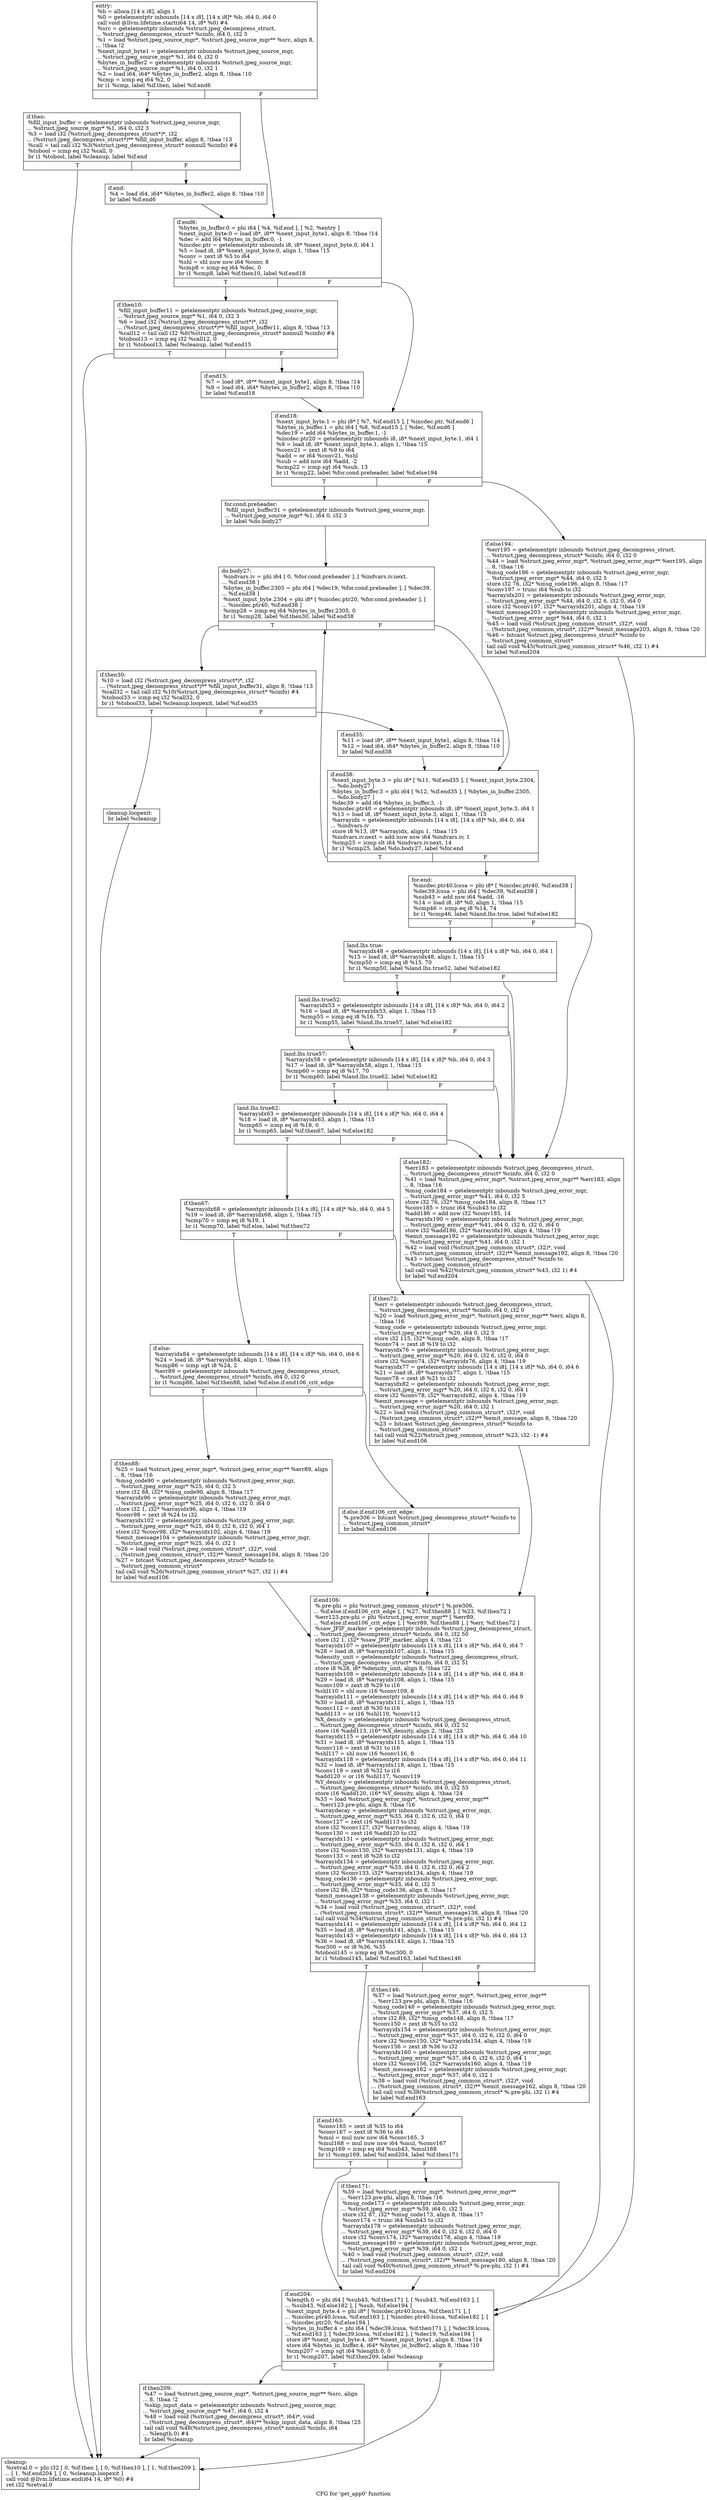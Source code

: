 digraph "CFG for 'get_app0' function" {
	label="CFG for 'get_app0' function";

	Node0x6991900 [shape=record,label="{entry:\l  %b = alloca [14 x i8], align 1\l  %0 = getelementptr inbounds [14 x i8], [14 x i8]* %b, i64 0, i64 0\l  call void @llvm.lifetime.start(i64 14, i8* %0) #4\l  %src = getelementptr inbounds %struct.jpeg_decompress_struct,\l... %struct.jpeg_decompress_struct* %cinfo, i64 0, i32 5\l  %1 = load %struct.jpeg_source_mgr*, %struct.jpeg_source_mgr** %src, align 8,\l... !tbaa !2\l  %next_input_byte1 = getelementptr inbounds %struct.jpeg_source_mgr,\l... %struct.jpeg_source_mgr* %1, i64 0, i32 0\l  %bytes_in_buffer2 = getelementptr inbounds %struct.jpeg_source_mgr,\l... %struct.jpeg_source_mgr* %1, i64 0, i32 1\l  %2 = load i64, i64* %bytes_in_buffer2, align 8, !tbaa !10\l  %cmp = icmp eq i64 %2, 0\l  br i1 %cmp, label %if.then, label %if.end6\l|{<s0>T|<s1>F}}"];
	Node0x6991900:s0 -> Node0x6991f50;
	Node0x6991900:s1 -> Node0x6992000;
	Node0x6991f50 [shape=record,label="{if.then:                                          \l  %fill_input_buffer = getelementptr inbounds %struct.jpeg_source_mgr,\l... %struct.jpeg_source_mgr* %1, i64 0, i32 3\l  %3 = load i32 (%struct.jpeg_decompress_struct*)*, i32\l... (%struct.jpeg_decompress_struct*)** %fill_input_buffer, align 8, !tbaa !13\l  %call = tail call i32 %3(%struct.jpeg_decompress_struct* nonnull %cinfo) #4\l  %tobool = icmp eq i32 %call, 0\l  br i1 %tobool, label %cleanup, label %if.end\l|{<s0>T|<s1>F}}"];
	Node0x6991f50:s0 -> Node0x6992420;
	Node0x6991f50:s1 -> Node0x6991880;
	Node0x6991880 [shape=record,label="{if.end:                                           \l  %4 = load i64, i64* %bytes_in_buffer2, align 8, !tbaa !10\l  br label %if.end6\l}"];
	Node0x6991880 -> Node0x6992000;
	Node0x6992000 [shape=record,label="{if.end6:                                          \l  %bytes_in_buffer.0 = phi i64 [ %4, %if.end ], [ %2, %entry ]\l  %next_input_byte.0 = load i8*, i8** %next_input_byte1, align 8, !tbaa !14\l  %dec = add i64 %bytes_in_buffer.0, -1\l  %incdec.ptr = getelementptr inbounds i8, i8* %next_input_byte.0, i64 1\l  %5 = load i8, i8* %next_input_byte.0, align 1, !tbaa !15\l  %conv = zext i8 %5 to i64\l  %shl = shl nuw nsw i64 %conv, 8\l  %cmp8 = icmp eq i64 %dec, 0\l  br i1 %cmp8, label %if.then10, label %if.end18\l|{<s0>T|<s1>F}}"];
	Node0x6992000:s0 -> Node0x6992c30;
	Node0x6992000:s1 -> Node0x6992ce0;
	Node0x6992c30 [shape=record,label="{if.then10:                                        \l  %fill_input_buffer11 = getelementptr inbounds %struct.jpeg_source_mgr,\l... %struct.jpeg_source_mgr* %1, i64 0, i32 3\l  %6 = load i32 (%struct.jpeg_decompress_struct*)*, i32\l... (%struct.jpeg_decompress_struct*)** %fill_input_buffer11, align 8, !tbaa !13\l  %call12 = tail call i32 %6(%struct.jpeg_decompress_struct* nonnull %cinfo) #4\l  %tobool13 = icmp eq i32 %call12, 0\l  br i1 %tobool13, label %cleanup, label %if.end15\l|{<s0>T|<s1>F}}"];
	Node0x6992c30:s0 -> Node0x6992420;
	Node0x6992c30:s1 -> Node0x6992510;
	Node0x6992510 [shape=record,label="{if.end15:                                         \l  %7 = load i8*, i8** %next_input_byte1, align 8, !tbaa !14\l  %8 = load i64, i64* %bytes_in_buffer2, align 8, !tbaa !10\l  br label %if.end18\l}"];
	Node0x6992510 -> Node0x6992ce0;
	Node0x6992ce0 [shape=record,label="{if.end18:                                         \l  %next_input_byte.1 = phi i8* [ %7, %if.end15 ], [ %incdec.ptr, %if.end6 ]\l  %bytes_in_buffer.1 = phi i64 [ %8, %if.end15 ], [ %dec, %if.end6 ]\l  %dec19 = add i64 %bytes_in_buffer.1, -1\l  %incdec.ptr20 = getelementptr inbounds i8, i8* %next_input_byte.1, i64 1\l  %9 = load i8, i8* %next_input_byte.1, align 1, !tbaa !15\l  %conv21 = zext i8 %9 to i64\l  %add = or i64 %conv21, %shl\l  %sub = add nsw i64 %add, -2\l  %cmp22 = icmp sgt i64 %sub, 13\l  br i1 %cmp22, label %for.cond.preheader, label %if.else194\l|{<s0>T|<s1>F}}"];
	Node0x6992ce0:s0 -> Node0x6993aa0;
	Node0x6992ce0:s1 -> Node0x6993ba0;
	Node0x6993aa0 [shape=record,label="{for.cond.preheader:                               \l  %fill_input_buffer31 = getelementptr inbounds %struct.jpeg_source_mgr,\l... %struct.jpeg_source_mgr* %1, i64 0, i32 3\l  br label %do.body27\l}"];
	Node0x6993aa0 -> Node0x6993de0;
	Node0x6993de0 [shape=record,label="{do.body27:                                        \l  %indvars.iv = phi i64 [ 0, %for.cond.preheader ], [ %indvars.iv.next,\l... %if.end38 ]\l  %bytes_in_buffer.2305 = phi i64 [ %dec19, %for.cond.preheader ], [ %dec39,\l... %if.end38 ]\l  %next_input_byte.2304 = phi i8* [ %incdec.ptr20, %for.cond.preheader ], [\l... %incdec.ptr40, %if.end38 ]\l  %cmp28 = icmp eq i64 %bytes_in_buffer.2305, 0\l  br i1 %cmp28, label %if.then30, label %if.end38\l|{<s0>T|<s1>F}}"];
	Node0x6993de0:s0 -> Node0x69944c0;
	Node0x6993de0:s1 -> Node0x6993f00;
	Node0x69944c0 [shape=record,label="{if.then30:                                        \l  %10 = load i32 (%struct.jpeg_decompress_struct*)*, i32\l... (%struct.jpeg_decompress_struct*)** %fill_input_buffer31, align 8, !tbaa !13\l  %call32 = tail call i32 %10(%struct.jpeg_decompress_struct* %cinfo) #4\l  %tobool33 = icmp eq i32 %call32, 0\l  br i1 %tobool33, label %cleanup.loopexit, label %if.end35\l|{<s0>T|<s1>F}}"];
	Node0x69944c0:s0 -> Node0x69947d0;
	Node0x69944c0:s1 -> Node0x69948d0;
	Node0x69948d0 [shape=record,label="{if.end35:                                         \l  %11 = load i8*, i8** %next_input_byte1, align 8, !tbaa !14\l  %12 = load i64, i64* %bytes_in_buffer2, align 8, !tbaa !10\l  br label %if.end38\l}"];
	Node0x69948d0 -> Node0x6993f00;
	Node0x6993f00 [shape=record,label="{if.end38:                                         \l  %next_input_byte.3 = phi i8* [ %11, %if.end35 ], [ %next_input_byte.2304,\l... %do.body27 ]\l  %bytes_in_buffer.3 = phi i64 [ %12, %if.end35 ], [ %bytes_in_buffer.2305,\l... %do.body27 ]\l  %dec39 = add i64 %bytes_in_buffer.3, -1\l  %incdec.ptr40 = getelementptr inbounds i8, i8* %next_input_byte.3, i64 1\l  %13 = load i8, i8* %next_input_byte.3, align 1, !tbaa !15\l  %arrayidx = getelementptr inbounds [14 x i8], [14 x i8]* %b, i64 0, i64\l... %indvars.iv\l  store i8 %13, i8* %arrayidx, align 1, !tbaa !15\l  %indvars.iv.next = add nuw nsw i64 %indvars.iv, 1\l  %cmp25 = icmp slt i64 %indvars.iv.next, 14\l  br i1 %cmp25, label %do.body27, label %for.end\l|{<s0>T|<s1>F}}"];
	Node0x6993f00:s0 -> Node0x6993de0;
	Node0x6993f00:s1 -> Node0x69561b0;
	Node0x69561b0 [shape=record,label="{for.end:                                          \l  %incdec.ptr40.lcssa = phi i8* [ %incdec.ptr40, %if.end38 ]\l  %dec39.lcssa = phi i64 [ %dec39, %if.end38 ]\l  %sub43 = add nsw i64 %add, -16\l  %14 = load i8, i8* %0, align 1, !tbaa !15\l  %cmp46 = icmp eq i8 %14, 74\l  br i1 %cmp46, label %land.lhs.true, label %if.else182\l|{<s0>T|<s1>F}}"];
	Node0x69561b0:s0 -> Node0x6956570;
	Node0x69561b0:s1 -> Node0x6956650;
	Node0x6956570 [shape=record,label="{land.lhs.true:                                    \l  %arrayidx48 = getelementptr inbounds [14 x i8], [14 x i8]* %b, i64 0, i64 1\l  %15 = load i8, i8* %arrayidx48, align 1, !tbaa !15\l  %cmp50 = icmp eq i8 %15, 70\l  br i1 %cmp50, label %land.lhs.true52, label %if.else182\l|{<s0>T|<s1>F}}"];
	Node0x6956570:s0 -> Node0x6956940;
	Node0x6956570:s1 -> Node0x6956650;
	Node0x6956940 [shape=record,label="{land.lhs.true52:                                  \l  %arrayidx53 = getelementptr inbounds [14 x i8], [14 x i8]* %b, i64 0, i64 2\l  %16 = load i8, i8* %arrayidx53, align 1, !tbaa !15\l  %cmp55 = icmp eq i8 %16, 73\l  br i1 %cmp55, label %land.lhs.true57, label %if.else182\l|{<s0>T|<s1>F}}"];
	Node0x6956940:s0 -> Node0x69934c0;
	Node0x6956940:s1 -> Node0x6956650;
	Node0x69934c0 [shape=record,label="{land.lhs.true57:                                  \l  %arrayidx58 = getelementptr inbounds [14 x i8], [14 x i8]* %b, i64 0, i64 3\l  %17 = load i8, i8* %arrayidx58, align 1, !tbaa !15\l  %cmp60 = icmp eq i8 %17, 70\l  br i1 %cmp60, label %land.lhs.true62, label %if.else182\l|{<s0>T|<s1>F}}"];
	Node0x69934c0:s0 -> Node0x6996c50;
	Node0x69934c0:s1 -> Node0x6956650;
	Node0x6996c50 [shape=record,label="{land.lhs.true62:                                  \l  %arrayidx63 = getelementptr inbounds [14 x i8], [14 x i8]* %b, i64 0, i64 4\l  %18 = load i8, i8* %arrayidx63, align 1, !tbaa !15\l  %cmp65 = icmp eq i8 %18, 0\l  br i1 %cmp65, label %if.then67, label %if.else182\l|{<s0>T|<s1>F}}"];
	Node0x6996c50:s0 -> Node0x6996f30;
	Node0x6996c50:s1 -> Node0x6956650;
	Node0x6996f30 [shape=record,label="{if.then67:                                        \l  %arrayidx68 = getelementptr inbounds [14 x i8], [14 x i8]* %b, i64 0, i64 5\l  %19 = load i8, i8* %arrayidx68, align 1, !tbaa !15\l  %cmp70 = icmp eq i8 %19, 1\l  br i1 %cmp70, label %if.else, label %if.then72\l|{<s0>T|<s1>F}}"];
	Node0x6996f30:s0 -> Node0x6997210;
	Node0x6996f30:s1 -> Node0x69972e0;
	Node0x69972e0 [shape=record,label="{if.then72:                                        \l  %err = getelementptr inbounds %struct.jpeg_decompress_struct,\l... %struct.jpeg_decompress_struct* %cinfo, i64 0, i32 0\l  %20 = load %struct.jpeg_error_mgr*, %struct.jpeg_error_mgr** %err, align 8,\l... !tbaa !16\l  %msg_code = getelementptr inbounds %struct.jpeg_error_mgr,\l... %struct.jpeg_error_mgr* %20, i64 0, i32 5\l  store i32 115, i32* %msg_code, align 8, !tbaa !17\l  %conv74 = zext i8 %19 to i32\l  %arrayidx76 = getelementptr inbounds %struct.jpeg_error_mgr,\l... %struct.jpeg_error_mgr* %20, i64 0, i32 6, i32 0, i64 0\l  store i32 %conv74, i32* %arrayidx76, align 4, !tbaa !19\l  %arrayidx77 = getelementptr inbounds [14 x i8], [14 x i8]* %b, i64 0, i64 6\l  %21 = load i8, i8* %arrayidx77, align 1, !tbaa !15\l  %conv78 = zext i8 %21 to i32\l  %arrayidx82 = getelementptr inbounds %struct.jpeg_error_mgr,\l... %struct.jpeg_error_mgr* %20, i64 0, i32 6, i32 0, i64 1\l  store i32 %conv78, i32* %arrayidx82, align 4, !tbaa !19\l  %emit_message = getelementptr inbounds %struct.jpeg_error_mgr,\l... %struct.jpeg_error_mgr* %20, i64 0, i32 1\l  %22 = load void (%struct.jpeg_common_struct*, i32)*, void\l... (%struct.jpeg_common_struct*, i32)** %emit_message, align 8, !tbaa !20\l  %23 = bitcast %struct.jpeg_decompress_struct* %cinfo to\l... %struct.jpeg_common_struct*\l  tail call void %22(%struct.jpeg_common_struct* %23, i32 -1) #4\l  br label %if.end106\l}"];
	Node0x69972e0 -> Node0x6997eb0;
	Node0x6997210 [shape=record,label="{if.else:                                          \l  %arrayidx84 = getelementptr inbounds [14 x i8], [14 x i8]* %b, i64 0, i64 6\l  %24 = load i8, i8* %arrayidx84, align 1, !tbaa !15\l  %cmp86 = icmp ugt i8 %24, 2\l  %err89 = getelementptr inbounds %struct.jpeg_decompress_struct,\l... %struct.jpeg_decompress_struct* %cinfo, i64 0, i32 0\l  br i1 %cmp86, label %if.then88, label %if.else.if.end106_crit_edge\l|{<s0>T|<s1>F}}"];
	Node0x6997210:s0 -> Node0x6998220;
	Node0x6997210:s1 -> Node0x6998330;
	Node0x6998330 [shape=record,label="{if.else.if.end106_crit_edge:                      \l  %.pre306 = bitcast %struct.jpeg_decompress_struct* %cinfo to\l... %struct.jpeg_common_struct*\l  br label %if.end106\l}"];
	Node0x6998330 -> Node0x6997eb0;
	Node0x6998220 [shape=record,label="{if.then88:                                        \l  %25 = load %struct.jpeg_error_mgr*, %struct.jpeg_error_mgr** %err89, align\l... 8, !tbaa !16\l  %msg_code90 = getelementptr inbounds %struct.jpeg_error_mgr,\l... %struct.jpeg_error_mgr* %25, i64 0, i32 5\l  store i32 88, i32* %msg_code90, align 8, !tbaa !17\l  %arrayidx96 = getelementptr inbounds %struct.jpeg_error_mgr,\l... %struct.jpeg_error_mgr* %25, i64 0, i32 6, i32 0, i64 0\l  store i32 1, i32* %arrayidx96, align 4, !tbaa !19\l  %conv98 = zext i8 %24 to i32\l  %arrayidx102 = getelementptr inbounds %struct.jpeg_error_mgr,\l... %struct.jpeg_error_mgr* %25, i64 0, i32 6, i32 0, i64 1\l  store i32 %conv98, i32* %arrayidx102, align 4, !tbaa !19\l  %emit_message104 = getelementptr inbounds %struct.jpeg_error_mgr,\l... %struct.jpeg_error_mgr* %25, i64 0, i32 1\l  %26 = load void (%struct.jpeg_common_struct*, i32)*, void\l... (%struct.jpeg_common_struct*, i32)** %emit_message104, align 8, !tbaa !20\l  %27 = bitcast %struct.jpeg_decompress_struct* %cinfo to\l... %struct.jpeg_common_struct*\l  tail call void %26(%struct.jpeg_common_struct* %27, i32 1) #4\l  br label %if.end106\l}"];
	Node0x6998220 -> Node0x6997eb0;
	Node0x6997eb0 [shape=record,label="{if.end106:                                        \l  %.pre-phi = phi %struct.jpeg_common_struct* [ %.pre306,\l... %if.else.if.end106_crit_edge ], [ %27, %if.then88 ], [ %23, %if.then72 ]\l  %err123.pre-phi = phi %struct.jpeg_error_mgr** [ %err89,\l... %if.else.if.end106_crit_edge ], [ %err89, %if.then88 ], [ %err, %if.then72 ]\l  %saw_JFIF_marker = getelementptr inbounds %struct.jpeg_decompress_struct,\l... %struct.jpeg_decompress_struct* %cinfo, i64 0, i32 50\l  store i32 1, i32* %saw_JFIF_marker, align 4, !tbaa !21\l  %arrayidx107 = getelementptr inbounds [14 x i8], [14 x i8]* %b, i64 0, i64 7\l  %28 = load i8, i8* %arrayidx107, align 1, !tbaa !15\l  %density_unit = getelementptr inbounds %struct.jpeg_decompress_struct,\l... %struct.jpeg_decompress_struct* %cinfo, i64 0, i32 51\l  store i8 %28, i8* %density_unit, align 8, !tbaa !22\l  %arrayidx108 = getelementptr inbounds [14 x i8], [14 x i8]* %b, i64 0, i64 8\l  %29 = load i8, i8* %arrayidx108, align 1, !tbaa !15\l  %conv109 = zext i8 %29 to i16\l  %shl110 = shl nuw i16 %conv109, 8\l  %arrayidx111 = getelementptr inbounds [14 x i8], [14 x i8]* %b, i64 0, i64 9\l  %30 = load i8, i8* %arrayidx111, align 1, !tbaa !15\l  %conv112 = zext i8 %30 to i16\l  %add113 = or i16 %shl110, %conv112\l  %X_density = getelementptr inbounds %struct.jpeg_decompress_struct,\l... %struct.jpeg_decompress_struct* %cinfo, i64 0, i32 52\l  store i16 %add113, i16* %X_density, align 2, !tbaa !23\l  %arrayidx115 = getelementptr inbounds [14 x i8], [14 x i8]* %b, i64 0, i64 10\l  %31 = load i8, i8* %arrayidx115, align 1, !tbaa !15\l  %conv116 = zext i8 %31 to i16\l  %shl117 = shl nuw i16 %conv116, 8\l  %arrayidx118 = getelementptr inbounds [14 x i8], [14 x i8]* %b, i64 0, i64 11\l  %32 = load i8, i8* %arrayidx118, align 1, !tbaa !15\l  %conv119 = zext i8 %32 to i16\l  %add120 = or i16 %shl117, %conv119\l  %Y_density = getelementptr inbounds %struct.jpeg_decompress_struct,\l... %struct.jpeg_decompress_struct* %cinfo, i64 0, i32 53\l  store i16 %add120, i16* %Y_density, align 4, !tbaa !24\l  %33 = load %struct.jpeg_error_mgr*, %struct.jpeg_error_mgr**\l... %err123.pre-phi, align 8, !tbaa !16\l  %arraydecay = getelementptr inbounds %struct.jpeg_error_mgr,\l... %struct.jpeg_error_mgr* %33, i64 0, i32 6, i32 0, i64 0\l  %conv127 = zext i16 %add113 to i32\l  store i32 %conv127, i32* %arraydecay, align 4, !tbaa !19\l  %conv130 = zext i16 %add120 to i32\l  %arrayidx131 = getelementptr inbounds %struct.jpeg_error_mgr,\l... %struct.jpeg_error_mgr* %33, i64 0, i32 6, i32 0, i64 1\l  store i32 %conv130, i32* %arrayidx131, align 4, !tbaa !19\l  %conv133 = zext i8 %28 to i32\l  %arrayidx134 = getelementptr inbounds %struct.jpeg_error_mgr,\l... %struct.jpeg_error_mgr* %33, i64 0, i32 6, i32 0, i64 2\l  store i32 %conv133, i32* %arrayidx134, align 4, !tbaa !19\l  %msg_code136 = getelementptr inbounds %struct.jpeg_error_mgr,\l... %struct.jpeg_error_mgr* %33, i64 0, i32 5\l  store i32 86, i32* %msg_code136, align 8, !tbaa !17\l  %emit_message138 = getelementptr inbounds %struct.jpeg_error_mgr,\l... %struct.jpeg_error_mgr* %33, i64 0, i32 1\l  %34 = load void (%struct.jpeg_common_struct*, i32)*, void\l... (%struct.jpeg_common_struct*, i32)** %emit_message138, align 8, !tbaa !20\l  tail call void %34(%struct.jpeg_common_struct* %.pre-phi, i32 1) #4\l  %arrayidx141 = getelementptr inbounds [14 x i8], [14 x i8]* %b, i64 0, i64 12\l  %35 = load i8, i8* %arrayidx141, align 1, !tbaa !15\l  %arrayidx143 = getelementptr inbounds [14 x i8], [14 x i8]* %b, i64 0, i64 13\l  %36 = load i8, i8* %arrayidx143, align 1, !tbaa !15\l  %or300 = or i8 %36, %35\l  %tobool145 = icmp eq i8 %or300, 0\l  br i1 %tobool145, label %if.end163, label %if.then146\l|{<s0>T|<s1>F}}"];
	Node0x6997eb0:s0 -> Node0x699cbc0;
	Node0x6997eb0:s1 -> Node0x699cca0;
	Node0x699cca0 [shape=record,label="{if.then146:                                       \l  %37 = load %struct.jpeg_error_mgr*, %struct.jpeg_error_mgr**\l... %err123.pre-phi, align 8, !tbaa !16\l  %msg_code148 = getelementptr inbounds %struct.jpeg_error_mgr,\l... %struct.jpeg_error_mgr* %37, i64 0, i32 5\l  store i32 89, i32* %msg_code148, align 8, !tbaa !17\l  %conv150 = zext i8 %35 to i32\l  %arrayidx154 = getelementptr inbounds %struct.jpeg_error_mgr,\l... %struct.jpeg_error_mgr* %37, i64 0, i32 6, i32 0, i64 0\l  store i32 %conv150, i32* %arrayidx154, align 4, !tbaa !19\l  %conv156 = zext i8 %36 to i32\l  %arrayidx160 = getelementptr inbounds %struct.jpeg_error_mgr,\l... %struct.jpeg_error_mgr* %37, i64 0, i32 6, i32 0, i64 1\l  store i32 %conv156, i32* %arrayidx160, align 4, !tbaa !19\l  %emit_message162 = getelementptr inbounds %struct.jpeg_error_mgr,\l... %struct.jpeg_error_mgr* %37, i64 0, i32 1\l  %38 = load void (%struct.jpeg_common_struct*, i32)*, void\l... (%struct.jpeg_common_struct*, i32)** %emit_message162, align 8, !tbaa !20\l  tail call void %38(%struct.jpeg_common_struct* %.pre-phi, i32 1) #4\l  br label %if.end163\l}"];
	Node0x699cca0 -> Node0x699cbc0;
	Node0x699cbc0 [shape=record,label="{if.end163:                                        \l  %conv165 = zext i8 %35 to i64\l  %conv167 = zext i8 %36 to i64\l  %mul = mul nuw nsw i64 %conv165, 3\l  %mul168 = mul nuw nsw i64 %mul, %conv167\l  %cmp169 = icmp eq i64 %sub43, %mul168\l  br i1 %cmp169, label %if.end204, label %if.then171\l|{<s0>T|<s1>F}}"];
	Node0x699cbc0:s0 -> Node0x699d8a0;
	Node0x699cbc0:s1 -> Node0x699d980;
	Node0x699d980 [shape=record,label="{if.then171:                                       \l  %39 = load %struct.jpeg_error_mgr*, %struct.jpeg_error_mgr**\l... %err123.pre-phi, align 8, !tbaa !16\l  %msg_code173 = getelementptr inbounds %struct.jpeg_error_mgr,\l... %struct.jpeg_error_mgr* %39, i64 0, i32 5\l  store i32 87, i32* %msg_code173, align 8, !tbaa !17\l  %conv174 = trunc i64 %sub43 to i32\l  %arrayidx178 = getelementptr inbounds %struct.jpeg_error_mgr,\l... %struct.jpeg_error_mgr* %39, i64 0, i32 6, i32 0, i64 0\l  store i32 %conv174, i32* %arrayidx178, align 4, !tbaa !19\l  %emit_message180 = getelementptr inbounds %struct.jpeg_error_mgr,\l... %struct.jpeg_error_mgr* %39, i64 0, i32 1\l  %40 = load void (%struct.jpeg_common_struct*, i32)*, void\l... (%struct.jpeg_common_struct*, i32)** %emit_message180, align 8, !tbaa !20\l  tail call void %40(%struct.jpeg_common_struct* %.pre-phi, i32 1) #4\l  br label %if.end204\l}"];
	Node0x699d980 -> Node0x699d8a0;
	Node0x6956650 [shape=record,label="{if.else182:                                       \l  %err183 = getelementptr inbounds %struct.jpeg_decompress_struct,\l... %struct.jpeg_decompress_struct* %cinfo, i64 0, i32 0\l  %41 = load %struct.jpeg_error_mgr*, %struct.jpeg_error_mgr** %err183, align\l... 8, !tbaa !16\l  %msg_code184 = getelementptr inbounds %struct.jpeg_error_mgr,\l... %struct.jpeg_error_mgr* %41, i64 0, i32 5\l  store i32 76, i32* %msg_code184, align 8, !tbaa !17\l  %conv185 = trunc i64 %sub43 to i32\l  %add186 = add nsw i32 %conv185, 14\l  %arrayidx190 = getelementptr inbounds %struct.jpeg_error_mgr,\l... %struct.jpeg_error_mgr* %41, i64 0, i32 6, i32 0, i64 0\l  store i32 %add186, i32* %arrayidx190, align 4, !tbaa !19\l  %emit_message192 = getelementptr inbounds %struct.jpeg_error_mgr,\l... %struct.jpeg_error_mgr* %41, i64 0, i32 1\l  %42 = load void (%struct.jpeg_common_struct*, i32)*, void\l... (%struct.jpeg_common_struct*, i32)** %emit_message192, align 8, !tbaa !20\l  %43 = bitcast %struct.jpeg_decompress_struct* %cinfo to\l... %struct.jpeg_common_struct*\l  tail call void %42(%struct.jpeg_common_struct* %43, i32 1) #4\l  br label %if.end204\l}"];
	Node0x6956650 -> Node0x699d8a0;
	Node0x6993ba0 [shape=record,label="{if.else194:                                       \l  %err195 = getelementptr inbounds %struct.jpeg_decompress_struct,\l... %struct.jpeg_decompress_struct* %cinfo, i64 0, i32 0\l  %44 = load %struct.jpeg_error_mgr*, %struct.jpeg_error_mgr** %err195, align\l... 8, !tbaa !16\l  %msg_code196 = getelementptr inbounds %struct.jpeg_error_mgr,\l... %struct.jpeg_error_mgr* %44, i64 0, i32 5\l  store i32 76, i32* %msg_code196, align 8, !tbaa !17\l  %conv197 = trunc i64 %sub to i32\l  %arrayidx201 = getelementptr inbounds %struct.jpeg_error_mgr,\l... %struct.jpeg_error_mgr* %44, i64 0, i32 6, i32 0, i64 0\l  store i32 %conv197, i32* %arrayidx201, align 4, !tbaa !19\l  %emit_message203 = getelementptr inbounds %struct.jpeg_error_mgr,\l... %struct.jpeg_error_mgr* %44, i64 0, i32 1\l  %45 = load void (%struct.jpeg_common_struct*, i32)*, void\l... (%struct.jpeg_common_struct*, i32)** %emit_message203, align 8, !tbaa !20\l  %46 = bitcast %struct.jpeg_decompress_struct* %cinfo to\l... %struct.jpeg_common_struct*\l  tail call void %45(%struct.jpeg_common_struct* %46, i32 1) #4\l  br label %if.end204\l}"];
	Node0x6993ba0 -> Node0x699d8a0;
	Node0x699d8a0 [shape=record,label="{if.end204:                                        \l  %length.0 = phi i64 [ %sub43, %if.then171 ], [ %sub43, %if.end163 ], [\l... %sub43, %if.else182 ], [ %sub, %if.else194 ]\l  %next_input_byte.4 = phi i8* [ %incdec.ptr40.lcssa, %if.then171 ], [\l... %incdec.ptr40.lcssa, %if.end163 ], [ %incdec.ptr40.lcssa, %if.else182 ], [\l... %incdec.ptr20, %if.else194 ]\l  %bytes_in_buffer.4 = phi i64 [ %dec39.lcssa, %if.then171 ], [ %dec39.lcssa,\l... %if.end163 ], [ %dec39.lcssa, %if.else182 ], [ %dec19, %if.else194 ]\l  store i8* %next_input_byte.4, i8** %next_input_byte1, align 8, !tbaa !14\l  store i64 %bytes_in_buffer.4, i64* %bytes_in_buffer2, align 8, !tbaa !10\l  %cmp207 = icmp sgt i64 %length.0, 0\l  br i1 %cmp207, label %if.then209, label %cleanup\l|{<s0>T|<s1>F}}"];
	Node0x699d8a0:s0 -> Node0x699f580;
	Node0x699d8a0:s1 -> Node0x6992420;
	Node0x699f580 [shape=record,label="{if.then209:                                       \l  %47 = load %struct.jpeg_source_mgr*, %struct.jpeg_source_mgr** %src, align\l... 8, !tbaa !2\l  %skip_input_data = getelementptr inbounds %struct.jpeg_source_mgr,\l... %struct.jpeg_source_mgr* %47, i64 0, i32 4\l  %48 = load void (%struct.jpeg_decompress_struct*, i64)*, void\l... (%struct.jpeg_decompress_struct*, i64)** %skip_input_data, align 8, !tbaa !25\l  tail call void %48(%struct.jpeg_decompress_struct* nonnull %cinfo, i64\l... %length.0) #4\l  br label %cleanup\l}"];
	Node0x699f580 -> Node0x6992420;
	Node0x69947d0 [shape=record,label="{cleanup.loopexit:                                 \l  br label %cleanup\l}"];
	Node0x69947d0 -> Node0x6992420;
	Node0x6992420 [shape=record,label="{cleanup:                                          \l  %retval.0 = phi i32 [ 0, %if.then ], [ 0, %if.then10 ], [ 1, %if.then209 ],\l... [ 1, %if.end204 ], [ 0, %cleanup.loopexit ]\l  call void @llvm.lifetime.end(i64 14, i8* %0) #4\l  ret i32 %retval.0\l}"];
}

